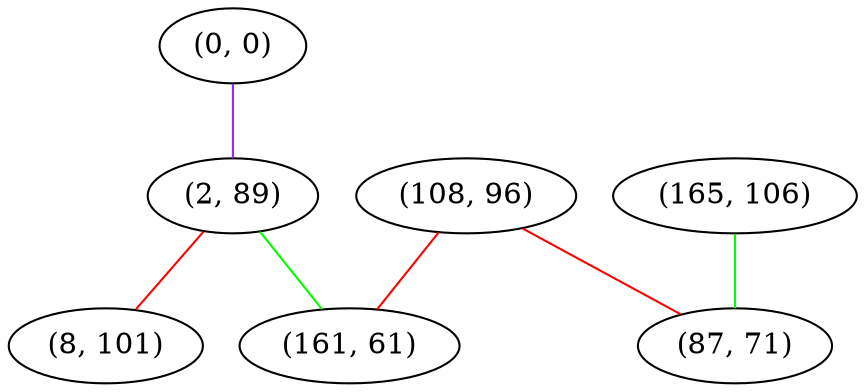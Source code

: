 graph "" {
"(0, 0)";
"(165, 106)";
"(108, 96)";
"(2, 89)";
"(161, 61)";
"(8, 101)";
"(87, 71)";
"(0, 0)" -- "(2, 89)"  [color=purple, key=0, weight=4];
"(165, 106)" -- "(87, 71)"  [color=green, key=0, weight=2];
"(108, 96)" -- "(161, 61)"  [color=red, key=0, weight=1];
"(108, 96)" -- "(87, 71)"  [color=red, key=0, weight=1];
"(2, 89)" -- "(161, 61)"  [color=green, key=0, weight=2];
"(2, 89)" -- "(8, 101)"  [color=red, key=0, weight=1];
}
